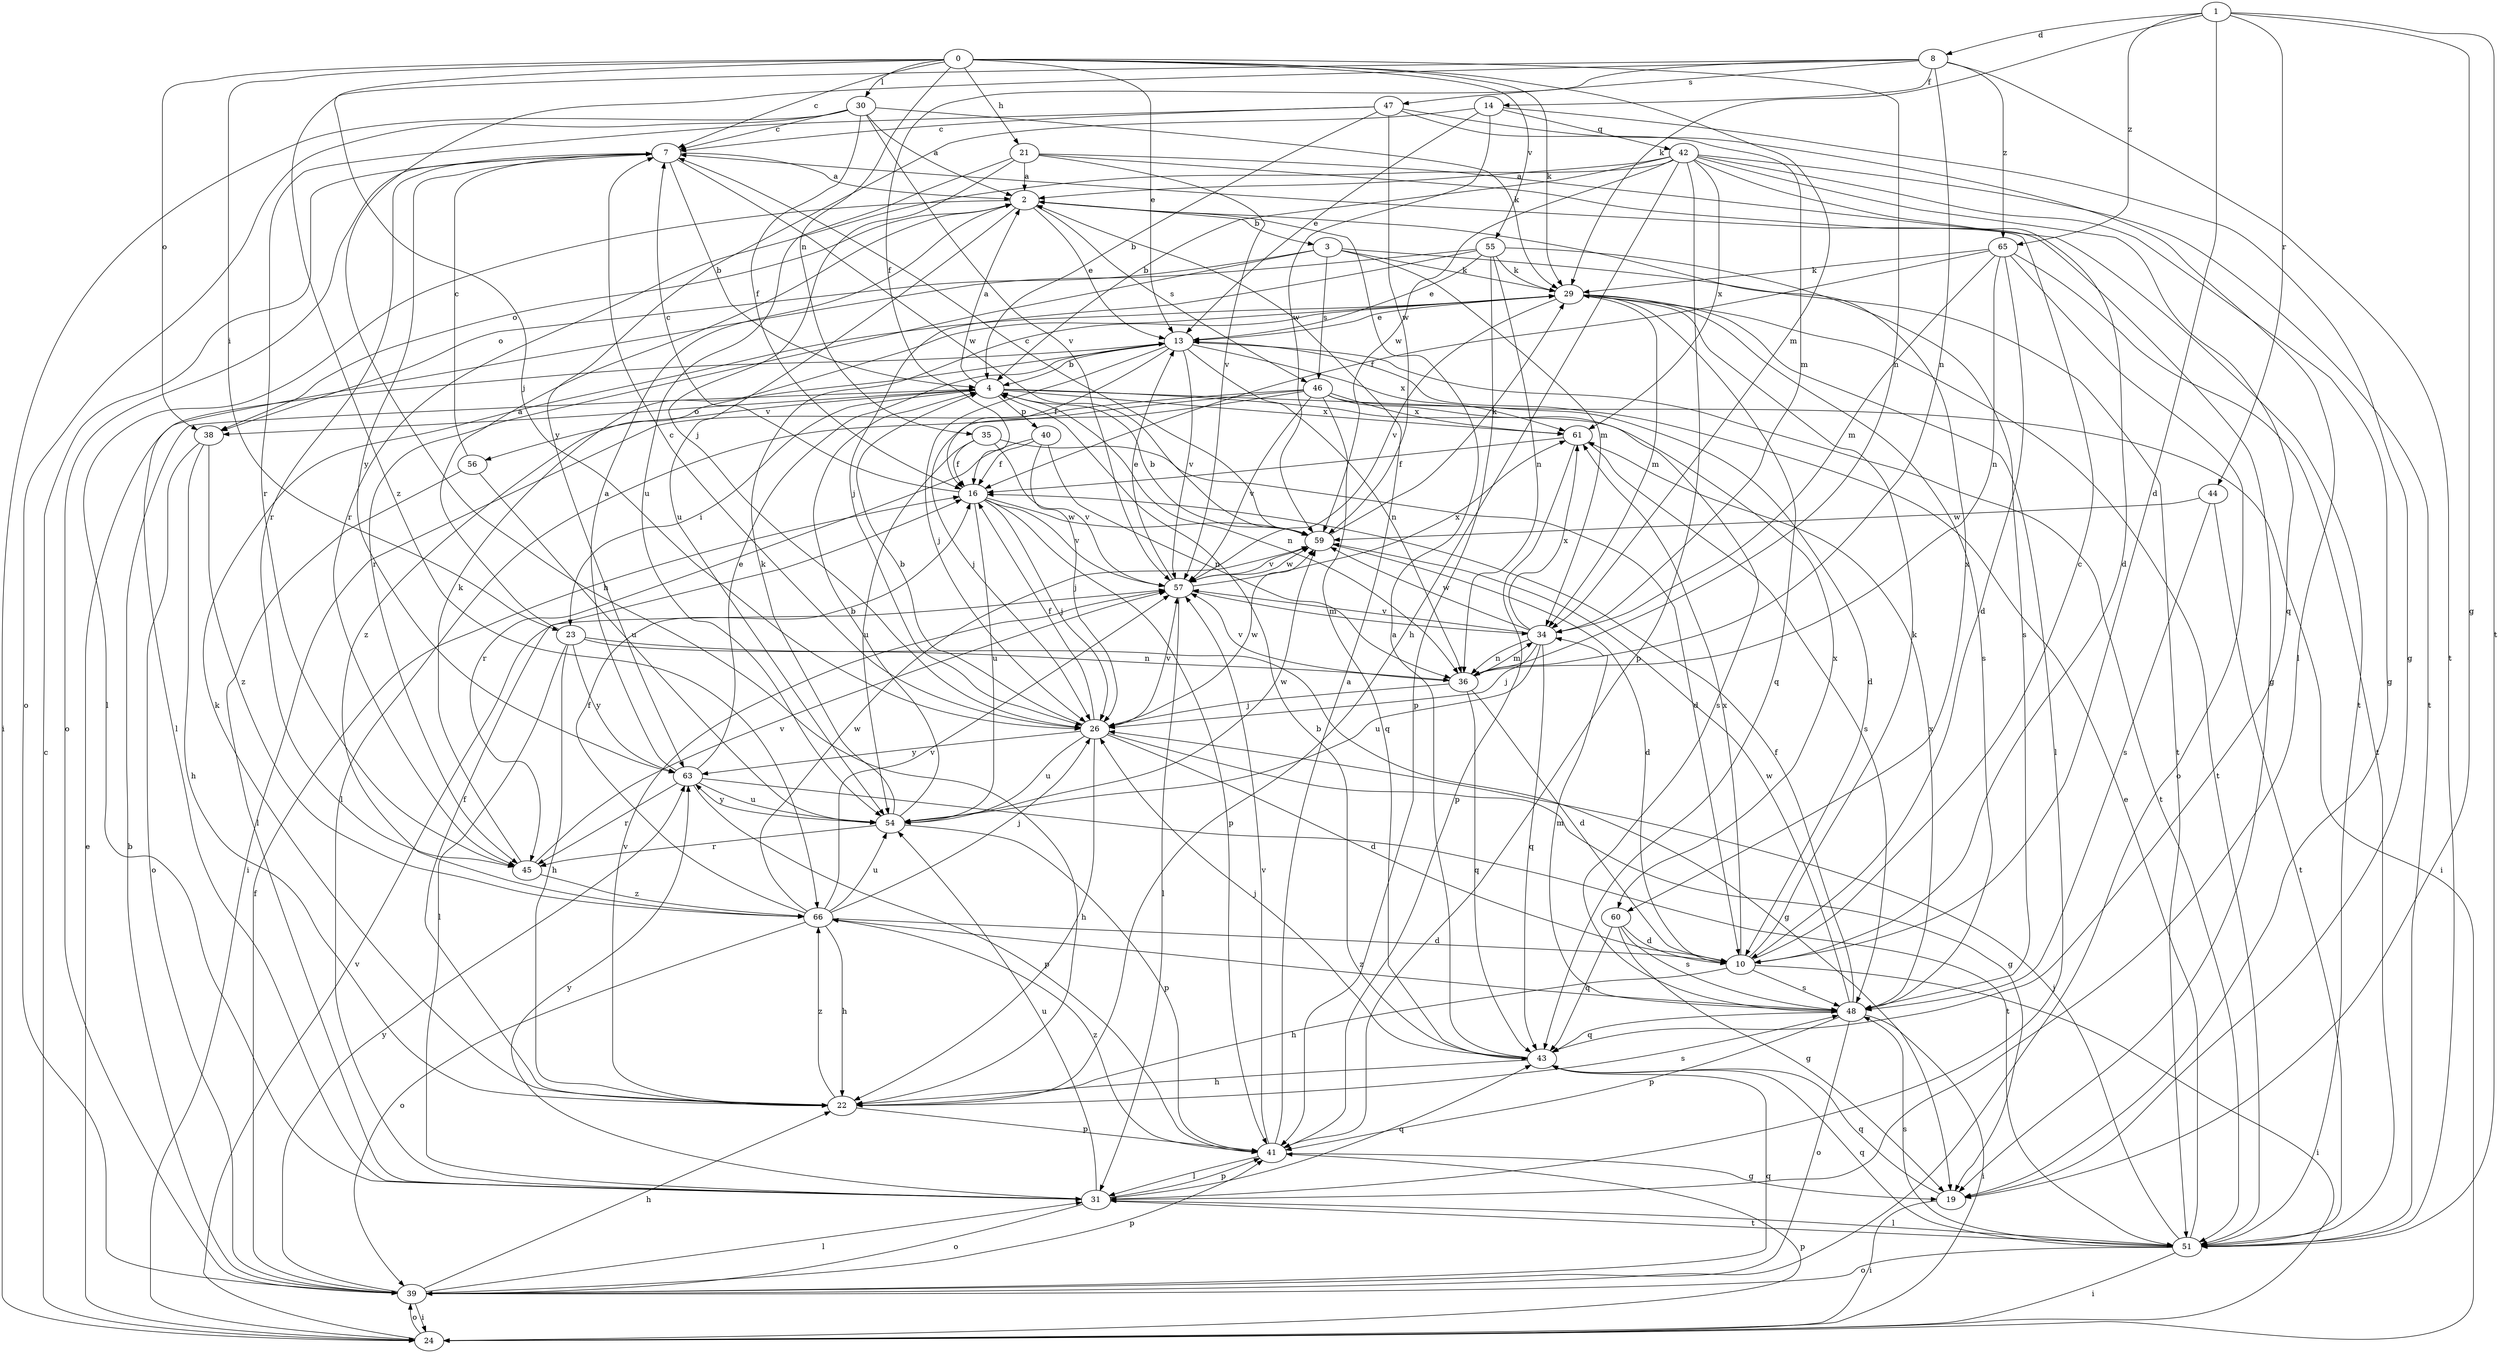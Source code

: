 strict digraph  {
0;
1;
2;
3;
4;
7;
8;
10;
13;
14;
16;
19;
21;
22;
23;
24;
26;
29;
30;
31;
34;
35;
36;
38;
39;
40;
41;
42;
43;
44;
45;
46;
47;
48;
51;
54;
55;
56;
57;
59;
60;
61;
63;
65;
66;
0 -> 7  [label=c];
0 -> 13  [label=e];
0 -> 21  [label=h];
0 -> 23  [label=i];
0 -> 26  [label=j];
0 -> 29  [label=k];
0 -> 30  [label=l];
0 -> 34  [label=m];
0 -> 35  [label=n];
0 -> 36  [label=n];
0 -> 38  [label=o];
0 -> 55  [label=v];
1 -> 8  [label=d];
1 -> 10  [label=d];
1 -> 19  [label=g];
1 -> 29  [label=k];
1 -> 44  [label=r];
1 -> 51  [label=t];
1 -> 65  [label=z];
2 -> 3  [label=b];
2 -> 13  [label=e];
2 -> 31  [label=l];
2 -> 38  [label=o];
2 -> 46  [label=s];
2 -> 54  [label=u];
2 -> 60  [label=x];
3 -> 29  [label=k];
3 -> 34  [label=m];
3 -> 38  [label=o];
3 -> 45  [label=r];
3 -> 46  [label=s];
3 -> 51  [label=t];
4 -> 2  [label=a];
4 -> 23  [label=i];
4 -> 24  [label=i];
4 -> 36  [label=n];
4 -> 38  [label=o];
4 -> 40  [label=p];
4 -> 56  [label=v];
4 -> 60  [label=x];
4 -> 61  [label=x];
7 -> 2  [label=a];
7 -> 4  [label=b];
7 -> 39  [label=o];
7 -> 45  [label=r];
7 -> 59  [label=w];
7 -> 63  [label=y];
8 -> 14  [label=f];
8 -> 16  [label=f];
8 -> 22  [label=h];
8 -> 36  [label=n];
8 -> 47  [label=s];
8 -> 51  [label=t];
8 -> 65  [label=z];
8 -> 66  [label=z];
10 -> 7  [label=c];
10 -> 22  [label=h];
10 -> 24  [label=i];
10 -> 29  [label=k];
10 -> 48  [label=s];
10 -> 61  [label=x];
13 -> 4  [label=b];
13 -> 16  [label=f];
13 -> 26  [label=j];
13 -> 36  [label=n];
13 -> 51  [label=t];
13 -> 57  [label=v];
13 -> 61  [label=x];
13 -> 66  [label=z];
14 -> 13  [label=e];
14 -> 19  [label=g];
14 -> 42  [label=q];
14 -> 59  [label=w];
14 -> 63  [label=y];
16 -> 7  [label=c];
16 -> 26  [label=j];
16 -> 41  [label=p];
16 -> 54  [label=u];
16 -> 57  [label=v];
16 -> 59  [label=w];
19 -> 24  [label=i];
19 -> 43  [label=q];
21 -> 2  [label=a];
21 -> 19  [label=g];
21 -> 26  [label=j];
21 -> 51  [label=t];
21 -> 54  [label=u];
21 -> 57  [label=v];
22 -> 16  [label=f];
22 -> 29  [label=k];
22 -> 41  [label=p];
22 -> 48  [label=s];
22 -> 57  [label=v];
22 -> 66  [label=z];
23 -> 2  [label=a];
23 -> 19  [label=g];
23 -> 22  [label=h];
23 -> 31  [label=l];
23 -> 36  [label=n];
23 -> 63  [label=y];
24 -> 7  [label=c];
24 -> 13  [label=e];
24 -> 39  [label=o];
24 -> 41  [label=p];
24 -> 57  [label=v];
26 -> 4  [label=b];
26 -> 7  [label=c];
26 -> 10  [label=d];
26 -> 16  [label=f];
26 -> 19  [label=g];
26 -> 22  [label=h];
26 -> 54  [label=u];
26 -> 57  [label=v];
26 -> 59  [label=w];
26 -> 63  [label=y];
29 -> 13  [label=e];
29 -> 31  [label=l];
29 -> 34  [label=m];
29 -> 43  [label=q];
29 -> 48  [label=s];
29 -> 51  [label=t];
29 -> 57  [label=v];
30 -> 2  [label=a];
30 -> 7  [label=c];
30 -> 16  [label=f];
30 -> 24  [label=i];
30 -> 29  [label=k];
30 -> 39  [label=o];
30 -> 57  [label=v];
31 -> 39  [label=o];
31 -> 41  [label=p];
31 -> 43  [label=q];
31 -> 51  [label=t];
31 -> 54  [label=u];
31 -> 63  [label=y];
34 -> 26  [label=j];
34 -> 36  [label=n];
34 -> 43  [label=q];
34 -> 54  [label=u];
34 -> 57  [label=v];
34 -> 59  [label=w];
34 -> 61  [label=x];
35 -> 10  [label=d];
35 -> 16  [label=f];
35 -> 54  [label=u];
35 -> 57  [label=v];
36 -> 10  [label=d];
36 -> 26  [label=j];
36 -> 34  [label=m];
36 -> 43  [label=q];
36 -> 57  [label=v];
38 -> 22  [label=h];
38 -> 39  [label=o];
38 -> 66  [label=z];
39 -> 4  [label=b];
39 -> 16  [label=f];
39 -> 22  [label=h];
39 -> 24  [label=i];
39 -> 31  [label=l];
39 -> 41  [label=p];
39 -> 43  [label=q];
39 -> 63  [label=y];
40 -> 16  [label=f];
40 -> 26  [label=j];
40 -> 36  [label=n];
40 -> 45  [label=r];
41 -> 2  [label=a];
41 -> 19  [label=g];
41 -> 31  [label=l];
41 -> 57  [label=v];
41 -> 66  [label=z];
42 -> 2  [label=a];
42 -> 4  [label=b];
42 -> 10  [label=d];
42 -> 19  [label=g];
42 -> 22  [label=h];
42 -> 41  [label=p];
42 -> 43  [label=q];
42 -> 45  [label=r];
42 -> 51  [label=t];
42 -> 59  [label=w];
42 -> 61  [label=x];
43 -> 2  [label=a];
43 -> 4  [label=b];
43 -> 22  [label=h];
43 -> 26  [label=j];
44 -> 48  [label=s];
44 -> 51  [label=t];
44 -> 59  [label=w];
45 -> 29  [label=k];
45 -> 57  [label=v];
45 -> 66  [label=z];
46 -> 10  [label=d];
46 -> 24  [label=i];
46 -> 26  [label=j];
46 -> 31  [label=l];
46 -> 43  [label=q];
46 -> 48  [label=s];
46 -> 57  [label=v];
46 -> 61  [label=x];
47 -> 4  [label=b];
47 -> 7  [label=c];
47 -> 31  [label=l];
47 -> 34  [label=m];
47 -> 45  [label=r];
47 -> 59  [label=w];
48 -> 16  [label=f];
48 -> 24  [label=i];
48 -> 34  [label=m];
48 -> 39  [label=o];
48 -> 41  [label=p];
48 -> 43  [label=q];
48 -> 59  [label=w];
48 -> 61  [label=x];
48 -> 66  [label=z];
51 -> 13  [label=e];
51 -> 24  [label=i];
51 -> 26  [label=j];
51 -> 31  [label=l];
51 -> 39  [label=o];
51 -> 43  [label=q];
51 -> 48  [label=s];
54 -> 4  [label=b];
54 -> 29  [label=k];
54 -> 41  [label=p];
54 -> 45  [label=r];
54 -> 59  [label=w];
54 -> 63  [label=y];
55 -> 13  [label=e];
55 -> 26  [label=j];
55 -> 29  [label=k];
55 -> 31  [label=l];
55 -> 36  [label=n];
55 -> 41  [label=p];
55 -> 48  [label=s];
56 -> 7  [label=c];
56 -> 31  [label=l];
56 -> 54  [label=u];
57 -> 13  [label=e];
57 -> 31  [label=l];
57 -> 34  [label=m];
57 -> 59  [label=w];
57 -> 61  [label=x];
59 -> 4  [label=b];
59 -> 7  [label=c];
59 -> 10  [label=d];
59 -> 29  [label=k];
59 -> 57  [label=v];
60 -> 10  [label=d];
60 -> 19  [label=g];
60 -> 43  [label=q];
60 -> 48  [label=s];
61 -> 16  [label=f];
61 -> 41  [label=p];
61 -> 48  [label=s];
63 -> 2  [label=a];
63 -> 13  [label=e];
63 -> 41  [label=p];
63 -> 45  [label=r];
63 -> 51  [label=t];
63 -> 54  [label=u];
65 -> 10  [label=d];
65 -> 16  [label=f];
65 -> 29  [label=k];
65 -> 34  [label=m];
65 -> 36  [label=n];
65 -> 39  [label=o];
65 -> 51  [label=t];
66 -> 10  [label=d];
66 -> 16  [label=f];
66 -> 22  [label=h];
66 -> 26  [label=j];
66 -> 39  [label=o];
66 -> 54  [label=u];
66 -> 57  [label=v];
66 -> 59  [label=w];
}

